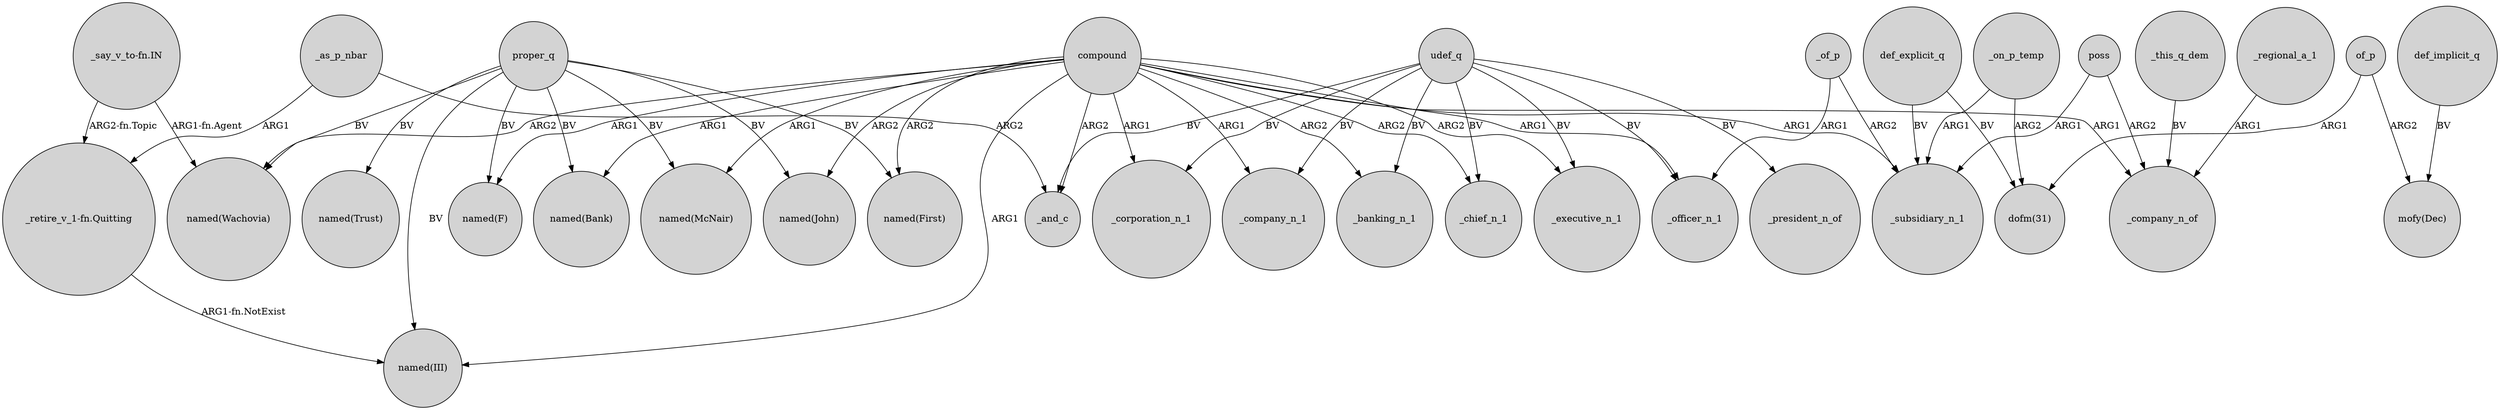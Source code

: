 digraph {
	node [shape=circle style=filled]
	compound -> "named(John)" [label=ARG2]
	_as_p_nbar -> "_retire_v_1-fn.Quitting" [label=ARG1]
	def_explicit_q -> _subsidiary_n_1 [label=BV]
	udef_q -> _executive_n_1 [label=BV]
	poss -> _subsidiary_n_1 [label=ARG1]
	def_implicit_q -> "mofy(Dec)" [label=BV]
	proper_q -> "named(F)" [label=BV]
	_on_p_temp -> "dofm(31)" [label=ARG2]
	compound -> "named(Wachovia)" [label=ARG2]
	_this_q_dem -> _company_n_of [label=BV]
	proper_q -> "named(First)" [label=BV]
	compound -> _company_n_1 [label=ARG1]
	compound -> "named(First)" [label=ARG2]
	compound -> _banking_n_1 [label=ARG2]
	def_explicit_q -> "dofm(31)" [label=BV]
	of_p -> "dofm(31)" [label=ARG1]
	compound -> _chief_n_1 [label=ARG2]
	compound -> _officer_n_1 [label=ARG1]
	"_say_v_to-fn.IN" -> "named(Wachovia)" [label="ARG1-fn.Agent"]
	udef_q -> _corporation_n_1 [label=BV]
	compound -> _company_n_of [label=ARG1]
	proper_q -> "named(Bank)" [label=BV]
	compound -> _and_c [label=ARG2]
	proper_q -> "named(Trust)" [label=BV]
	compound -> _corporation_n_1 [label=ARG1]
	udef_q -> _chief_n_1 [label=BV]
	udef_q -> _president_n_of [label=BV]
	compound -> "named(McNair)" [label=ARG1]
	udef_q -> _officer_n_1 [label=BV]
	compound -> _subsidiary_n_1 [label=ARG1]
	_of_p -> _officer_n_1 [label=ARG1]
	compound -> "named(Bank)" [label=ARG1]
	"_say_v_to-fn.IN" -> "_retire_v_1-fn.Quitting" [label="ARG2-fn.Topic"]
	poss -> _company_n_of [label=ARG2]
	_as_p_nbar -> _and_c [label=ARG2]
	of_p -> "mofy(Dec)" [label=ARG2]
	"_retire_v_1-fn.Quitting" -> "named(III)" [label="ARG1-fn.NotExist"]
	_regional_a_1 -> _company_n_of [label=ARG1]
	proper_q -> "named(John)" [label=BV]
	proper_q -> "named(III)" [label=BV]
	udef_q -> _and_c [label=BV]
	compound -> _executive_n_1 [label=ARG2]
	udef_q -> _banking_n_1 [label=BV]
	compound -> "named(III)" [label=ARG1]
	compound -> "named(F)" [label=ARG1]
	udef_q -> _company_n_1 [label=BV]
	_of_p -> _subsidiary_n_1 [label=ARG2]
	_on_p_temp -> _subsidiary_n_1 [label=ARG1]
	proper_q -> "named(Wachovia)" [label=BV]
	proper_q -> "named(McNair)" [label=BV]
}
